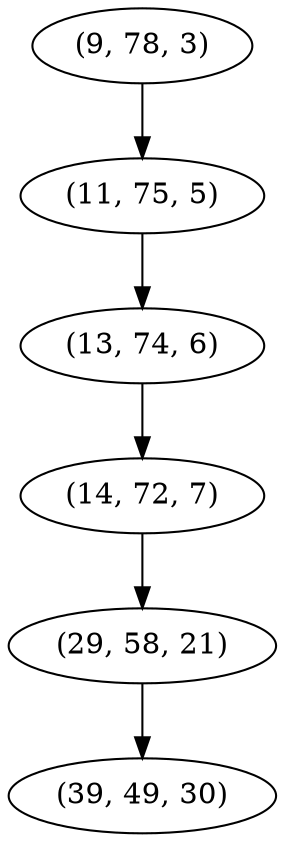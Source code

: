 digraph tree {
    "(9, 78, 3)";
    "(11, 75, 5)";
    "(13, 74, 6)";
    "(14, 72, 7)";
    "(29, 58, 21)";
    "(39, 49, 30)";
    "(9, 78, 3)" -> "(11, 75, 5)";
    "(11, 75, 5)" -> "(13, 74, 6)";
    "(13, 74, 6)" -> "(14, 72, 7)";
    "(14, 72, 7)" -> "(29, 58, 21)";
    "(29, 58, 21)" -> "(39, 49, 30)";
}

